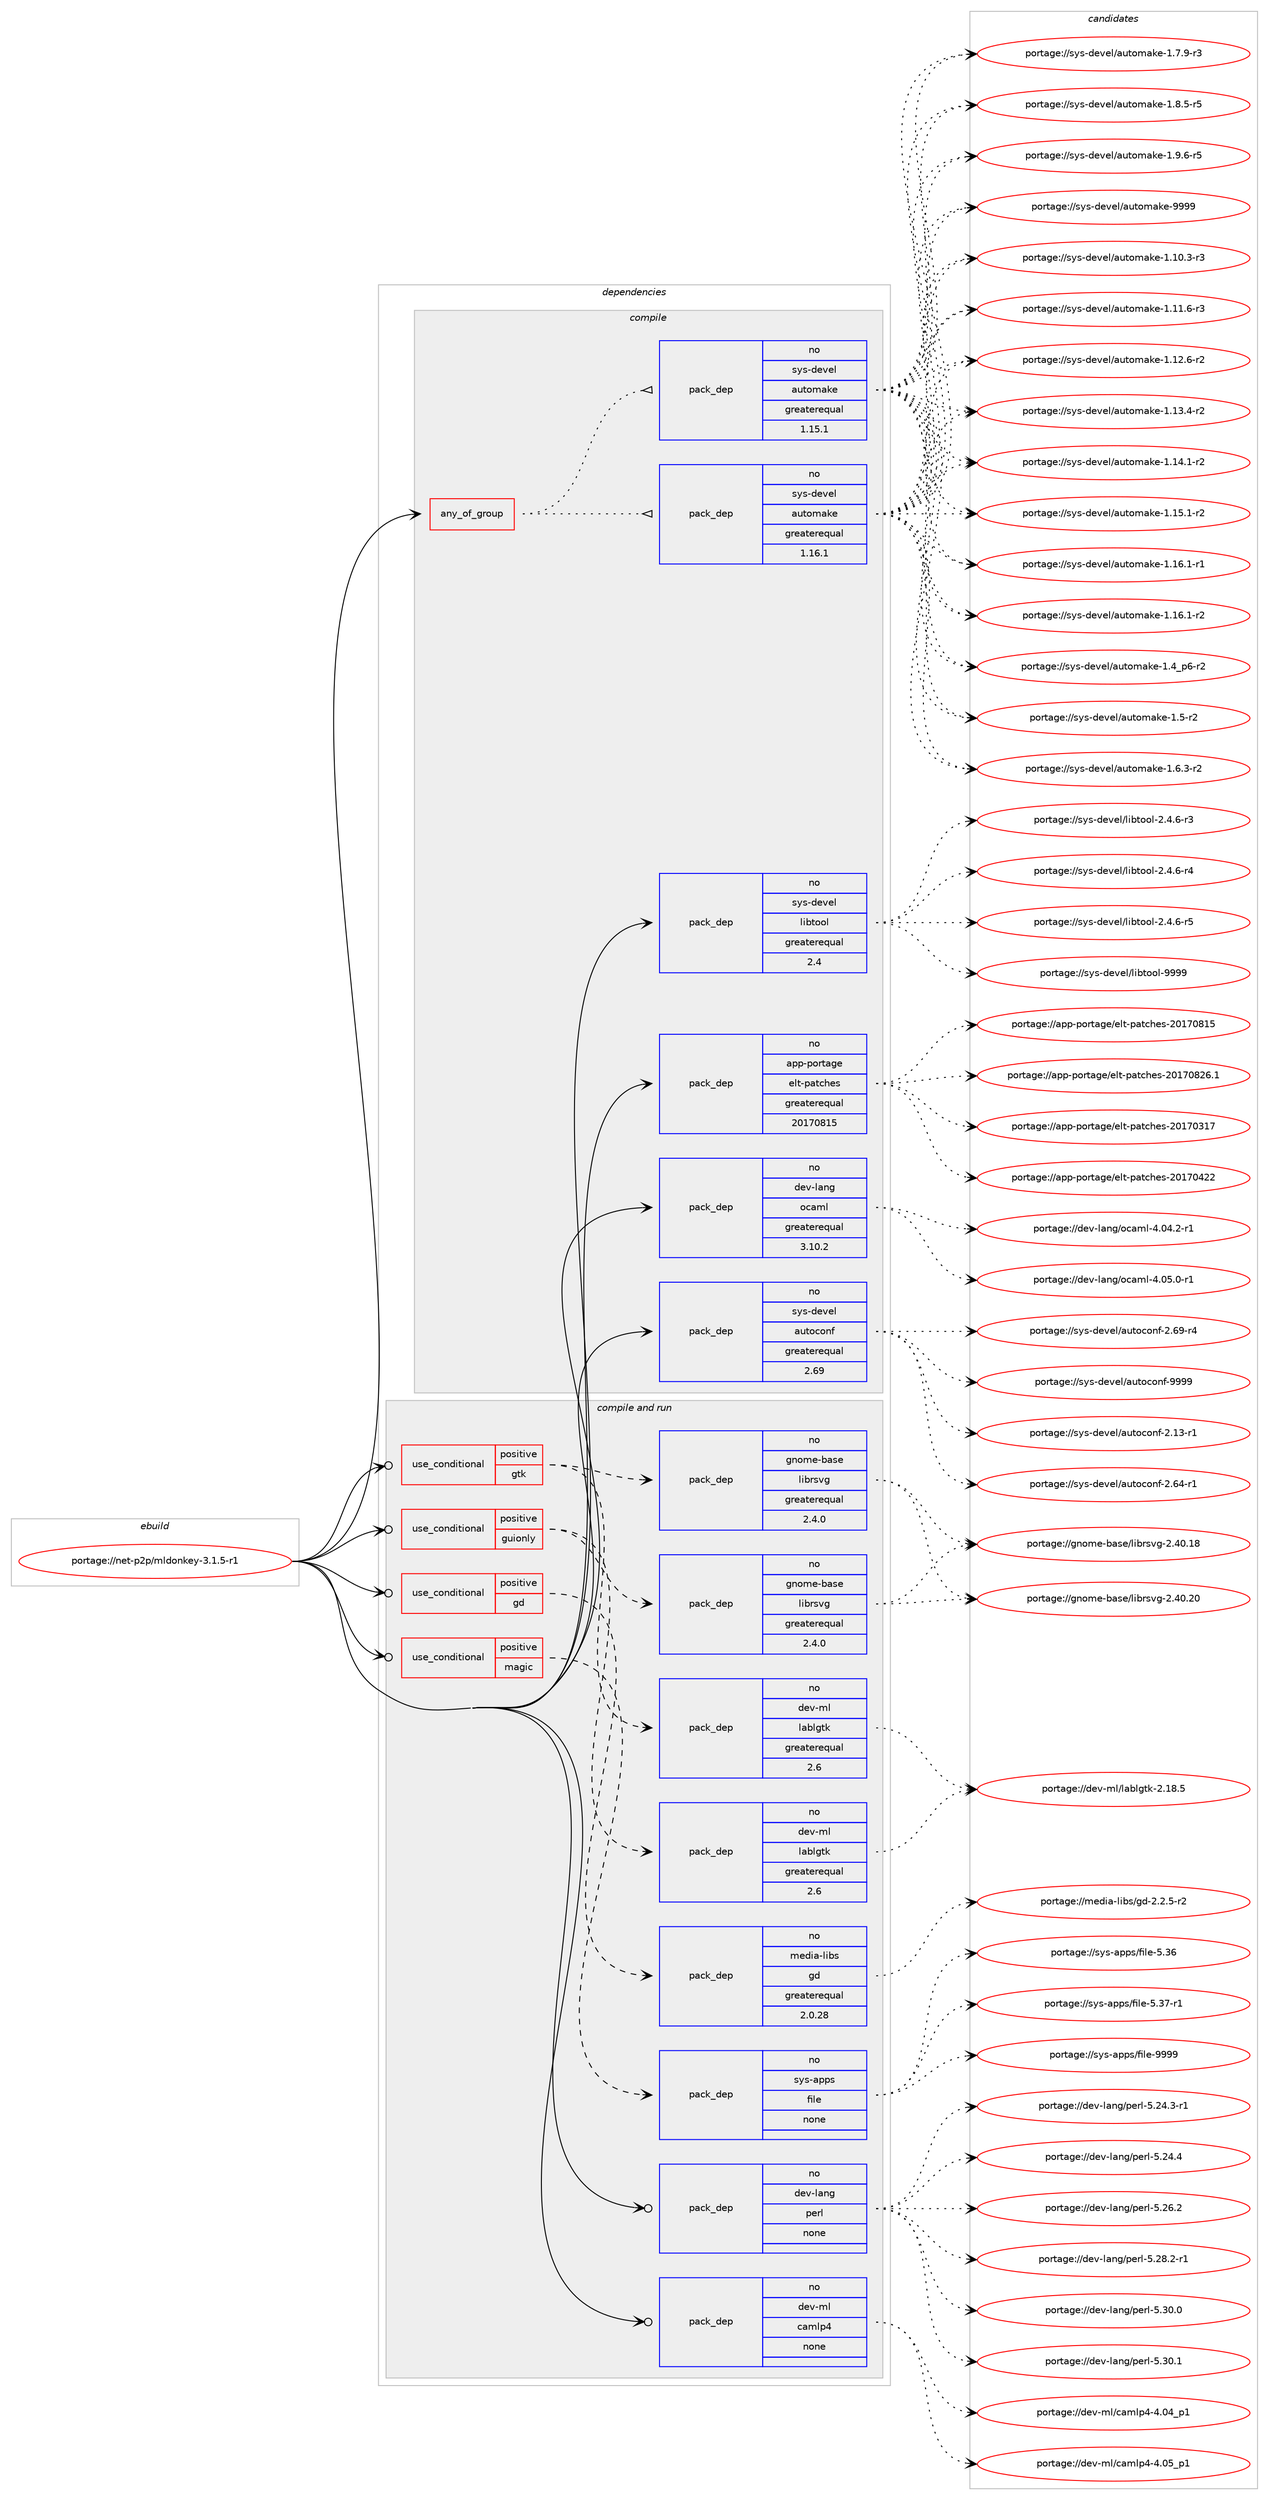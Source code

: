 digraph prolog {

# *************
# Graph options
# *************

newrank=true;
concentrate=true;
compound=true;
graph [rankdir=LR,fontname=Helvetica,fontsize=10,ranksep=1.5];#, ranksep=2.5, nodesep=0.2];
edge  [arrowhead=vee];
node  [fontname=Helvetica,fontsize=10];

# **********
# The ebuild
# **********

subgraph cluster_leftcol {
color=gray;
rank=same;
label=<<i>ebuild</i>>;
id [label="portage://net-p2p/mldonkey-3.1.5-r1", color=red, width=4, href="../net-p2p/mldonkey-3.1.5-r1.svg"];
}

# ****************
# The dependencies
# ****************

subgraph cluster_midcol {
color=gray;
label=<<i>dependencies</i>>;
subgraph cluster_compile {
fillcolor="#eeeeee";
style=filled;
label=<<i>compile</i>>;
subgraph any6117 {
dependency373327 [label=<<TABLE BORDER="0" CELLBORDER="1" CELLSPACING="0" CELLPADDING="4"><TR><TD CELLPADDING="10">any_of_group</TD></TR></TABLE>>, shape=none, color=red];subgraph pack273741 {
dependency373328 [label=<<TABLE BORDER="0" CELLBORDER="1" CELLSPACING="0" CELLPADDING="4" WIDTH="220"><TR><TD ROWSPAN="6" CELLPADDING="30">pack_dep</TD></TR><TR><TD WIDTH="110">no</TD></TR><TR><TD>sys-devel</TD></TR><TR><TD>automake</TD></TR><TR><TD>greaterequal</TD></TR><TR><TD>1.16.1</TD></TR></TABLE>>, shape=none, color=blue];
}
dependency373327:e -> dependency373328:w [weight=20,style="dotted",arrowhead="oinv"];
subgraph pack273742 {
dependency373329 [label=<<TABLE BORDER="0" CELLBORDER="1" CELLSPACING="0" CELLPADDING="4" WIDTH="220"><TR><TD ROWSPAN="6" CELLPADDING="30">pack_dep</TD></TR><TR><TD WIDTH="110">no</TD></TR><TR><TD>sys-devel</TD></TR><TR><TD>automake</TD></TR><TR><TD>greaterequal</TD></TR><TR><TD>1.15.1</TD></TR></TABLE>>, shape=none, color=blue];
}
dependency373327:e -> dependency373329:w [weight=20,style="dotted",arrowhead="oinv"];
}
id:e -> dependency373327:w [weight=20,style="solid",arrowhead="vee"];
subgraph pack273743 {
dependency373330 [label=<<TABLE BORDER="0" CELLBORDER="1" CELLSPACING="0" CELLPADDING="4" WIDTH="220"><TR><TD ROWSPAN="6" CELLPADDING="30">pack_dep</TD></TR><TR><TD WIDTH="110">no</TD></TR><TR><TD>app-portage</TD></TR><TR><TD>elt-patches</TD></TR><TR><TD>greaterequal</TD></TR><TR><TD>20170815</TD></TR></TABLE>>, shape=none, color=blue];
}
id:e -> dependency373330:w [weight=20,style="solid",arrowhead="vee"];
subgraph pack273744 {
dependency373331 [label=<<TABLE BORDER="0" CELLBORDER="1" CELLSPACING="0" CELLPADDING="4" WIDTH="220"><TR><TD ROWSPAN="6" CELLPADDING="30">pack_dep</TD></TR><TR><TD WIDTH="110">no</TD></TR><TR><TD>dev-lang</TD></TR><TR><TD>ocaml</TD></TR><TR><TD>greaterequal</TD></TR><TR><TD>3.10.2</TD></TR></TABLE>>, shape=none, color=blue];
}
id:e -> dependency373331:w [weight=20,style="solid",arrowhead="vee"];
subgraph pack273745 {
dependency373332 [label=<<TABLE BORDER="0" CELLBORDER="1" CELLSPACING="0" CELLPADDING="4" WIDTH="220"><TR><TD ROWSPAN="6" CELLPADDING="30">pack_dep</TD></TR><TR><TD WIDTH="110">no</TD></TR><TR><TD>sys-devel</TD></TR><TR><TD>autoconf</TD></TR><TR><TD>greaterequal</TD></TR><TR><TD>2.69</TD></TR></TABLE>>, shape=none, color=blue];
}
id:e -> dependency373332:w [weight=20,style="solid",arrowhead="vee"];
subgraph pack273746 {
dependency373333 [label=<<TABLE BORDER="0" CELLBORDER="1" CELLSPACING="0" CELLPADDING="4" WIDTH="220"><TR><TD ROWSPAN="6" CELLPADDING="30">pack_dep</TD></TR><TR><TD WIDTH="110">no</TD></TR><TR><TD>sys-devel</TD></TR><TR><TD>libtool</TD></TR><TR><TD>greaterequal</TD></TR><TR><TD>2.4</TD></TR></TABLE>>, shape=none, color=blue];
}
id:e -> dependency373333:w [weight=20,style="solid",arrowhead="vee"];
}
subgraph cluster_compileandrun {
fillcolor="#eeeeee";
style=filled;
label=<<i>compile and run</i>>;
subgraph cond93276 {
dependency373334 [label=<<TABLE BORDER="0" CELLBORDER="1" CELLSPACING="0" CELLPADDING="4"><TR><TD ROWSPAN="3" CELLPADDING="10">use_conditional</TD></TR><TR><TD>positive</TD></TR><TR><TD>gd</TD></TR></TABLE>>, shape=none, color=red];
subgraph pack273747 {
dependency373335 [label=<<TABLE BORDER="0" CELLBORDER="1" CELLSPACING="0" CELLPADDING="4" WIDTH="220"><TR><TD ROWSPAN="6" CELLPADDING="30">pack_dep</TD></TR><TR><TD WIDTH="110">no</TD></TR><TR><TD>media-libs</TD></TR><TR><TD>gd</TD></TR><TR><TD>greaterequal</TD></TR><TR><TD>2.0.28</TD></TR></TABLE>>, shape=none, color=blue];
}
dependency373334:e -> dependency373335:w [weight=20,style="dashed",arrowhead="vee"];
}
id:e -> dependency373334:w [weight=20,style="solid",arrowhead="odotvee"];
subgraph cond93277 {
dependency373336 [label=<<TABLE BORDER="0" CELLBORDER="1" CELLSPACING="0" CELLPADDING="4"><TR><TD ROWSPAN="3" CELLPADDING="10">use_conditional</TD></TR><TR><TD>positive</TD></TR><TR><TD>gtk</TD></TR></TABLE>>, shape=none, color=red];
subgraph pack273748 {
dependency373337 [label=<<TABLE BORDER="0" CELLBORDER="1" CELLSPACING="0" CELLPADDING="4" WIDTH="220"><TR><TD ROWSPAN="6" CELLPADDING="30">pack_dep</TD></TR><TR><TD WIDTH="110">no</TD></TR><TR><TD>gnome-base</TD></TR><TR><TD>librsvg</TD></TR><TR><TD>greaterequal</TD></TR><TR><TD>2.4.0</TD></TR></TABLE>>, shape=none, color=blue];
}
dependency373336:e -> dependency373337:w [weight=20,style="dashed",arrowhead="vee"];
subgraph pack273749 {
dependency373338 [label=<<TABLE BORDER="0" CELLBORDER="1" CELLSPACING="0" CELLPADDING="4" WIDTH="220"><TR><TD ROWSPAN="6" CELLPADDING="30">pack_dep</TD></TR><TR><TD WIDTH="110">no</TD></TR><TR><TD>dev-ml</TD></TR><TR><TD>lablgtk</TD></TR><TR><TD>greaterequal</TD></TR><TR><TD>2.6</TD></TR></TABLE>>, shape=none, color=blue];
}
dependency373336:e -> dependency373338:w [weight=20,style="dashed",arrowhead="vee"];
}
id:e -> dependency373336:w [weight=20,style="solid",arrowhead="odotvee"];
subgraph cond93278 {
dependency373339 [label=<<TABLE BORDER="0" CELLBORDER="1" CELLSPACING="0" CELLPADDING="4"><TR><TD ROWSPAN="3" CELLPADDING="10">use_conditional</TD></TR><TR><TD>positive</TD></TR><TR><TD>guionly</TD></TR></TABLE>>, shape=none, color=red];
subgraph pack273750 {
dependency373340 [label=<<TABLE BORDER="0" CELLBORDER="1" CELLSPACING="0" CELLPADDING="4" WIDTH="220"><TR><TD ROWSPAN="6" CELLPADDING="30">pack_dep</TD></TR><TR><TD WIDTH="110">no</TD></TR><TR><TD>gnome-base</TD></TR><TR><TD>librsvg</TD></TR><TR><TD>greaterequal</TD></TR><TR><TD>2.4.0</TD></TR></TABLE>>, shape=none, color=blue];
}
dependency373339:e -> dependency373340:w [weight=20,style="dashed",arrowhead="vee"];
subgraph pack273751 {
dependency373341 [label=<<TABLE BORDER="0" CELLBORDER="1" CELLSPACING="0" CELLPADDING="4" WIDTH="220"><TR><TD ROWSPAN="6" CELLPADDING="30">pack_dep</TD></TR><TR><TD WIDTH="110">no</TD></TR><TR><TD>dev-ml</TD></TR><TR><TD>lablgtk</TD></TR><TR><TD>greaterequal</TD></TR><TR><TD>2.6</TD></TR></TABLE>>, shape=none, color=blue];
}
dependency373339:e -> dependency373341:w [weight=20,style="dashed",arrowhead="vee"];
}
id:e -> dependency373339:w [weight=20,style="solid",arrowhead="odotvee"];
subgraph cond93279 {
dependency373342 [label=<<TABLE BORDER="0" CELLBORDER="1" CELLSPACING="0" CELLPADDING="4"><TR><TD ROWSPAN="3" CELLPADDING="10">use_conditional</TD></TR><TR><TD>positive</TD></TR><TR><TD>magic</TD></TR></TABLE>>, shape=none, color=red];
subgraph pack273752 {
dependency373343 [label=<<TABLE BORDER="0" CELLBORDER="1" CELLSPACING="0" CELLPADDING="4" WIDTH="220"><TR><TD ROWSPAN="6" CELLPADDING="30">pack_dep</TD></TR><TR><TD WIDTH="110">no</TD></TR><TR><TD>sys-apps</TD></TR><TR><TD>file</TD></TR><TR><TD>none</TD></TR><TR><TD></TD></TR></TABLE>>, shape=none, color=blue];
}
dependency373342:e -> dependency373343:w [weight=20,style="dashed",arrowhead="vee"];
}
id:e -> dependency373342:w [weight=20,style="solid",arrowhead="odotvee"];
subgraph pack273753 {
dependency373344 [label=<<TABLE BORDER="0" CELLBORDER="1" CELLSPACING="0" CELLPADDING="4" WIDTH="220"><TR><TD ROWSPAN="6" CELLPADDING="30">pack_dep</TD></TR><TR><TD WIDTH="110">no</TD></TR><TR><TD>dev-lang</TD></TR><TR><TD>perl</TD></TR><TR><TD>none</TD></TR><TR><TD></TD></TR></TABLE>>, shape=none, color=blue];
}
id:e -> dependency373344:w [weight=20,style="solid",arrowhead="odotvee"];
subgraph pack273754 {
dependency373345 [label=<<TABLE BORDER="0" CELLBORDER="1" CELLSPACING="0" CELLPADDING="4" WIDTH="220"><TR><TD ROWSPAN="6" CELLPADDING="30">pack_dep</TD></TR><TR><TD WIDTH="110">no</TD></TR><TR><TD>dev-ml</TD></TR><TR><TD>camlp4</TD></TR><TR><TD>none</TD></TR><TR><TD></TD></TR></TABLE>>, shape=none, color=blue];
}
id:e -> dependency373345:w [weight=20,style="solid",arrowhead="odotvee"];
}
subgraph cluster_run {
fillcolor="#eeeeee";
style=filled;
label=<<i>run</i>>;
}
}

# **************
# The candidates
# **************

subgraph cluster_choices {
rank=same;
color=gray;
label=<<i>candidates</i>>;

subgraph choice273741 {
color=black;
nodesep=1;
choiceportage11512111545100101118101108479711711611110997107101454946494846514511451 [label="portage://sys-devel/automake-1.10.3-r3", color=red, width=4,href="../sys-devel/automake-1.10.3-r3.svg"];
choiceportage11512111545100101118101108479711711611110997107101454946494946544511451 [label="portage://sys-devel/automake-1.11.6-r3", color=red, width=4,href="../sys-devel/automake-1.11.6-r3.svg"];
choiceportage11512111545100101118101108479711711611110997107101454946495046544511450 [label="portage://sys-devel/automake-1.12.6-r2", color=red, width=4,href="../sys-devel/automake-1.12.6-r2.svg"];
choiceportage11512111545100101118101108479711711611110997107101454946495146524511450 [label="portage://sys-devel/automake-1.13.4-r2", color=red, width=4,href="../sys-devel/automake-1.13.4-r2.svg"];
choiceportage11512111545100101118101108479711711611110997107101454946495246494511450 [label="portage://sys-devel/automake-1.14.1-r2", color=red, width=4,href="../sys-devel/automake-1.14.1-r2.svg"];
choiceportage11512111545100101118101108479711711611110997107101454946495346494511450 [label="portage://sys-devel/automake-1.15.1-r2", color=red, width=4,href="../sys-devel/automake-1.15.1-r2.svg"];
choiceportage11512111545100101118101108479711711611110997107101454946495446494511449 [label="portage://sys-devel/automake-1.16.1-r1", color=red, width=4,href="../sys-devel/automake-1.16.1-r1.svg"];
choiceportage11512111545100101118101108479711711611110997107101454946495446494511450 [label="portage://sys-devel/automake-1.16.1-r2", color=red, width=4,href="../sys-devel/automake-1.16.1-r2.svg"];
choiceportage115121115451001011181011084797117116111109971071014549465295112544511450 [label="portage://sys-devel/automake-1.4_p6-r2", color=red, width=4,href="../sys-devel/automake-1.4_p6-r2.svg"];
choiceportage11512111545100101118101108479711711611110997107101454946534511450 [label="portage://sys-devel/automake-1.5-r2", color=red, width=4,href="../sys-devel/automake-1.5-r2.svg"];
choiceportage115121115451001011181011084797117116111109971071014549465446514511450 [label="portage://sys-devel/automake-1.6.3-r2", color=red, width=4,href="../sys-devel/automake-1.6.3-r2.svg"];
choiceportage115121115451001011181011084797117116111109971071014549465546574511451 [label="portage://sys-devel/automake-1.7.9-r3", color=red, width=4,href="../sys-devel/automake-1.7.9-r3.svg"];
choiceportage115121115451001011181011084797117116111109971071014549465646534511453 [label="portage://sys-devel/automake-1.8.5-r5", color=red, width=4,href="../sys-devel/automake-1.8.5-r5.svg"];
choiceportage115121115451001011181011084797117116111109971071014549465746544511453 [label="portage://sys-devel/automake-1.9.6-r5", color=red, width=4,href="../sys-devel/automake-1.9.6-r5.svg"];
choiceportage115121115451001011181011084797117116111109971071014557575757 [label="portage://sys-devel/automake-9999", color=red, width=4,href="../sys-devel/automake-9999.svg"];
dependency373328:e -> choiceportage11512111545100101118101108479711711611110997107101454946494846514511451:w [style=dotted,weight="100"];
dependency373328:e -> choiceportage11512111545100101118101108479711711611110997107101454946494946544511451:w [style=dotted,weight="100"];
dependency373328:e -> choiceportage11512111545100101118101108479711711611110997107101454946495046544511450:w [style=dotted,weight="100"];
dependency373328:e -> choiceportage11512111545100101118101108479711711611110997107101454946495146524511450:w [style=dotted,weight="100"];
dependency373328:e -> choiceportage11512111545100101118101108479711711611110997107101454946495246494511450:w [style=dotted,weight="100"];
dependency373328:e -> choiceportage11512111545100101118101108479711711611110997107101454946495346494511450:w [style=dotted,weight="100"];
dependency373328:e -> choiceportage11512111545100101118101108479711711611110997107101454946495446494511449:w [style=dotted,weight="100"];
dependency373328:e -> choiceportage11512111545100101118101108479711711611110997107101454946495446494511450:w [style=dotted,weight="100"];
dependency373328:e -> choiceportage115121115451001011181011084797117116111109971071014549465295112544511450:w [style=dotted,weight="100"];
dependency373328:e -> choiceportage11512111545100101118101108479711711611110997107101454946534511450:w [style=dotted,weight="100"];
dependency373328:e -> choiceportage115121115451001011181011084797117116111109971071014549465446514511450:w [style=dotted,weight="100"];
dependency373328:e -> choiceportage115121115451001011181011084797117116111109971071014549465546574511451:w [style=dotted,weight="100"];
dependency373328:e -> choiceportage115121115451001011181011084797117116111109971071014549465646534511453:w [style=dotted,weight="100"];
dependency373328:e -> choiceportage115121115451001011181011084797117116111109971071014549465746544511453:w [style=dotted,weight="100"];
dependency373328:e -> choiceportage115121115451001011181011084797117116111109971071014557575757:w [style=dotted,weight="100"];
}
subgraph choice273742 {
color=black;
nodesep=1;
choiceportage11512111545100101118101108479711711611110997107101454946494846514511451 [label="portage://sys-devel/automake-1.10.3-r3", color=red, width=4,href="../sys-devel/automake-1.10.3-r3.svg"];
choiceportage11512111545100101118101108479711711611110997107101454946494946544511451 [label="portage://sys-devel/automake-1.11.6-r3", color=red, width=4,href="../sys-devel/automake-1.11.6-r3.svg"];
choiceportage11512111545100101118101108479711711611110997107101454946495046544511450 [label="portage://sys-devel/automake-1.12.6-r2", color=red, width=4,href="../sys-devel/automake-1.12.6-r2.svg"];
choiceportage11512111545100101118101108479711711611110997107101454946495146524511450 [label="portage://sys-devel/automake-1.13.4-r2", color=red, width=4,href="../sys-devel/automake-1.13.4-r2.svg"];
choiceportage11512111545100101118101108479711711611110997107101454946495246494511450 [label="portage://sys-devel/automake-1.14.1-r2", color=red, width=4,href="../sys-devel/automake-1.14.1-r2.svg"];
choiceportage11512111545100101118101108479711711611110997107101454946495346494511450 [label="portage://sys-devel/automake-1.15.1-r2", color=red, width=4,href="../sys-devel/automake-1.15.1-r2.svg"];
choiceportage11512111545100101118101108479711711611110997107101454946495446494511449 [label="portage://sys-devel/automake-1.16.1-r1", color=red, width=4,href="../sys-devel/automake-1.16.1-r1.svg"];
choiceportage11512111545100101118101108479711711611110997107101454946495446494511450 [label="portage://sys-devel/automake-1.16.1-r2", color=red, width=4,href="../sys-devel/automake-1.16.1-r2.svg"];
choiceportage115121115451001011181011084797117116111109971071014549465295112544511450 [label="portage://sys-devel/automake-1.4_p6-r2", color=red, width=4,href="../sys-devel/automake-1.4_p6-r2.svg"];
choiceportage11512111545100101118101108479711711611110997107101454946534511450 [label="portage://sys-devel/automake-1.5-r2", color=red, width=4,href="../sys-devel/automake-1.5-r2.svg"];
choiceportage115121115451001011181011084797117116111109971071014549465446514511450 [label="portage://sys-devel/automake-1.6.3-r2", color=red, width=4,href="../sys-devel/automake-1.6.3-r2.svg"];
choiceportage115121115451001011181011084797117116111109971071014549465546574511451 [label="portage://sys-devel/automake-1.7.9-r3", color=red, width=4,href="../sys-devel/automake-1.7.9-r3.svg"];
choiceportage115121115451001011181011084797117116111109971071014549465646534511453 [label="portage://sys-devel/automake-1.8.5-r5", color=red, width=4,href="../sys-devel/automake-1.8.5-r5.svg"];
choiceportage115121115451001011181011084797117116111109971071014549465746544511453 [label="portage://sys-devel/automake-1.9.6-r5", color=red, width=4,href="../sys-devel/automake-1.9.6-r5.svg"];
choiceportage115121115451001011181011084797117116111109971071014557575757 [label="portage://sys-devel/automake-9999", color=red, width=4,href="../sys-devel/automake-9999.svg"];
dependency373329:e -> choiceportage11512111545100101118101108479711711611110997107101454946494846514511451:w [style=dotted,weight="100"];
dependency373329:e -> choiceportage11512111545100101118101108479711711611110997107101454946494946544511451:w [style=dotted,weight="100"];
dependency373329:e -> choiceportage11512111545100101118101108479711711611110997107101454946495046544511450:w [style=dotted,weight="100"];
dependency373329:e -> choiceportage11512111545100101118101108479711711611110997107101454946495146524511450:w [style=dotted,weight="100"];
dependency373329:e -> choiceportage11512111545100101118101108479711711611110997107101454946495246494511450:w [style=dotted,weight="100"];
dependency373329:e -> choiceportage11512111545100101118101108479711711611110997107101454946495346494511450:w [style=dotted,weight="100"];
dependency373329:e -> choiceportage11512111545100101118101108479711711611110997107101454946495446494511449:w [style=dotted,weight="100"];
dependency373329:e -> choiceportage11512111545100101118101108479711711611110997107101454946495446494511450:w [style=dotted,weight="100"];
dependency373329:e -> choiceportage115121115451001011181011084797117116111109971071014549465295112544511450:w [style=dotted,weight="100"];
dependency373329:e -> choiceportage11512111545100101118101108479711711611110997107101454946534511450:w [style=dotted,weight="100"];
dependency373329:e -> choiceportage115121115451001011181011084797117116111109971071014549465446514511450:w [style=dotted,weight="100"];
dependency373329:e -> choiceportage115121115451001011181011084797117116111109971071014549465546574511451:w [style=dotted,weight="100"];
dependency373329:e -> choiceportage115121115451001011181011084797117116111109971071014549465646534511453:w [style=dotted,weight="100"];
dependency373329:e -> choiceportage115121115451001011181011084797117116111109971071014549465746544511453:w [style=dotted,weight="100"];
dependency373329:e -> choiceportage115121115451001011181011084797117116111109971071014557575757:w [style=dotted,weight="100"];
}
subgraph choice273743 {
color=black;
nodesep=1;
choiceportage97112112451121111141169710310147101108116451129711699104101115455048495548514955 [label="portage://app-portage/elt-patches-20170317", color=red, width=4,href="../app-portage/elt-patches-20170317.svg"];
choiceportage97112112451121111141169710310147101108116451129711699104101115455048495548525050 [label="portage://app-portage/elt-patches-20170422", color=red, width=4,href="../app-portage/elt-patches-20170422.svg"];
choiceportage97112112451121111141169710310147101108116451129711699104101115455048495548564953 [label="portage://app-portage/elt-patches-20170815", color=red, width=4,href="../app-portage/elt-patches-20170815.svg"];
choiceportage971121124511211111411697103101471011081164511297116991041011154550484955485650544649 [label="portage://app-portage/elt-patches-20170826.1", color=red, width=4,href="../app-portage/elt-patches-20170826.1.svg"];
dependency373330:e -> choiceportage97112112451121111141169710310147101108116451129711699104101115455048495548514955:w [style=dotted,weight="100"];
dependency373330:e -> choiceportage97112112451121111141169710310147101108116451129711699104101115455048495548525050:w [style=dotted,weight="100"];
dependency373330:e -> choiceportage97112112451121111141169710310147101108116451129711699104101115455048495548564953:w [style=dotted,weight="100"];
dependency373330:e -> choiceportage971121124511211111411697103101471011081164511297116991041011154550484955485650544649:w [style=dotted,weight="100"];
}
subgraph choice273744 {
color=black;
nodesep=1;
choiceportage1001011184510897110103471119997109108455246485246504511449 [label="portage://dev-lang/ocaml-4.04.2-r1", color=red, width=4,href="../dev-lang/ocaml-4.04.2-r1.svg"];
choiceportage1001011184510897110103471119997109108455246485346484511449 [label="portage://dev-lang/ocaml-4.05.0-r1", color=red, width=4,href="../dev-lang/ocaml-4.05.0-r1.svg"];
dependency373331:e -> choiceportage1001011184510897110103471119997109108455246485246504511449:w [style=dotted,weight="100"];
dependency373331:e -> choiceportage1001011184510897110103471119997109108455246485346484511449:w [style=dotted,weight="100"];
}
subgraph choice273745 {
color=black;
nodesep=1;
choiceportage1151211154510010111810110847971171161119911111010245504649514511449 [label="portage://sys-devel/autoconf-2.13-r1", color=red, width=4,href="../sys-devel/autoconf-2.13-r1.svg"];
choiceportage1151211154510010111810110847971171161119911111010245504654524511449 [label="portage://sys-devel/autoconf-2.64-r1", color=red, width=4,href="../sys-devel/autoconf-2.64-r1.svg"];
choiceportage1151211154510010111810110847971171161119911111010245504654574511452 [label="portage://sys-devel/autoconf-2.69-r4", color=red, width=4,href="../sys-devel/autoconf-2.69-r4.svg"];
choiceportage115121115451001011181011084797117116111991111101024557575757 [label="portage://sys-devel/autoconf-9999", color=red, width=4,href="../sys-devel/autoconf-9999.svg"];
dependency373332:e -> choiceportage1151211154510010111810110847971171161119911111010245504649514511449:w [style=dotted,weight="100"];
dependency373332:e -> choiceportage1151211154510010111810110847971171161119911111010245504654524511449:w [style=dotted,weight="100"];
dependency373332:e -> choiceportage1151211154510010111810110847971171161119911111010245504654574511452:w [style=dotted,weight="100"];
dependency373332:e -> choiceportage115121115451001011181011084797117116111991111101024557575757:w [style=dotted,weight="100"];
}
subgraph choice273746 {
color=black;
nodesep=1;
choiceportage1151211154510010111810110847108105981161111111084550465246544511451 [label="portage://sys-devel/libtool-2.4.6-r3", color=red, width=4,href="../sys-devel/libtool-2.4.6-r3.svg"];
choiceportage1151211154510010111810110847108105981161111111084550465246544511452 [label="portage://sys-devel/libtool-2.4.6-r4", color=red, width=4,href="../sys-devel/libtool-2.4.6-r4.svg"];
choiceportage1151211154510010111810110847108105981161111111084550465246544511453 [label="portage://sys-devel/libtool-2.4.6-r5", color=red, width=4,href="../sys-devel/libtool-2.4.6-r5.svg"];
choiceportage1151211154510010111810110847108105981161111111084557575757 [label="portage://sys-devel/libtool-9999", color=red, width=4,href="../sys-devel/libtool-9999.svg"];
dependency373333:e -> choiceportage1151211154510010111810110847108105981161111111084550465246544511451:w [style=dotted,weight="100"];
dependency373333:e -> choiceportage1151211154510010111810110847108105981161111111084550465246544511452:w [style=dotted,weight="100"];
dependency373333:e -> choiceportage1151211154510010111810110847108105981161111111084550465246544511453:w [style=dotted,weight="100"];
dependency373333:e -> choiceportage1151211154510010111810110847108105981161111111084557575757:w [style=dotted,weight="100"];
}
subgraph choice273747 {
color=black;
nodesep=1;
choiceportage109101100105974510810598115471031004550465046534511450 [label="portage://media-libs/gd-2.2.5-r2", color=red, width=4,href="../media-libs/gd-2.2.5-r2.svg"];
dependency373335:e -> choiceportage109101100105974510810598115471031004550465046534511450:w [style=dotted,weight="100"];
}
subgraph choice273748 {
color=black;
nodesep=1;
choiceportage10311011110910145989711510147108105981141151181034550465248464956 [label="portage://gnome-base/librsvg-2.40.18", color=red, width=4,href="../gnome-base/librsvg-2.40.18.svg"];
choiceportage10311011110910145989711510147108105981141151181034550465248465048 [label="portage://gnome-base/librsvg-2.40.20", color=red, width=4,href="../gnome-base/librsvg-2.40.20.svg"];
dependency373337:e -> choiceportage10311011110910145989711510147108105981141151181034550465248464956:w [style=dotted,weight="100"];
dependency373337:e -> choiceportage10311011110910145989711510147108105981141151181034550465248465048:w [style=dotted,weight="100"];
}
subgraph choice273749 {
color=black;
nodesep=1;
choiceportage1001011184510910847108979810810311610745504649564653 [label="portage://dev-ml/lablgtk-2.18.5", color=red, width=4,href="../dev-ml/lablgtk-2.18.5.svg"];
dependency373338:e -> choiceportage1001011184510910847108979810810311610745504649564653:w [style=dotted,weight="100"];
}
subgraph choice273750 {
color=black;
nodesep=1;
choiceportage10311011110910145989711510147108105981141151181034550465248464956 [label="portage://gnome-base/librsvg-2.40.18", color=red, width=4,href="../gnome-base/librsvg-2.40.18.svg"];
choiceportage10311011110910145989711510147108105981141151181034550465248465048 [label="portage://gnome-base/librsvg-2.40.20", color=red, width=4,href="../gnome-base/librsvg-2.40.20.svg"];
dependency373340:e -> choiceportage10311011110910145989711510147108105981141151181034550465248464956:w [style=dotted,weight="100"];
dependency373340:e -> choiceportage10311011110910145989711510147108105981141151181034550465248465048:w [style=dotted,weight="100"];
}
subgraph choice273751 {
color=black;
nodesep=1;
choiceportage1001011184510910847108979810810311610745504649564653 [label="portage://dev-ml/lablgtk-2.18.5", color=red, width=4,href="../dev-ml/lablgtk-2.18.5.svg"];
dependency373341:e -> choiceportage1001011184510910847108979810810311610745504649564653:w [style=dotted,weight="100"];
}
subgraph choice273752 {
color=black;
nodesep=1;
choiceportage1151211154597112112115471021051081014553465154 [label="portage://sys-apps/file-5.36", color=red, width=4,href="../sys-apps/file-5.36.svg"];
choiceportage11512111545971121121154710210510810145534651554511449 [label="portage://sys-apps/file-5.37-r1", color=red, width=4,href="../sys-apps/file-5.37-r1.svg"];
choiceportage1151211154597112112115471021051081014557575757 [label="portage://sys-apps/file-9999", color=red, width=4,href="../sys-apps/file-9999.svg"];
dependency373343:e -> choiceportage1151211154597112112115471021051081014553465154:w [style=dotted,weight="100"];
dependency373343:e -> choiceportage11512111545971121121154710210510810145534651554511449:w [style=dotted,weight="100"];
dependency373343:e -> choiceportage1151211154597112112115471021051081014557575757:w [style=dotted,weight="100"];
}
subgraph choice273753 {
color=black;
nodesep=1;
choiceportage100101118451089711010347112101114108455346505246514511449 [label="portage://dev-lang/perl-5.24.3-r1", color=red, width=4,href="../dev-lang/perl-5.24.3-r1.svg"];
choiceportage10010111845108971101034711210111410845534650524652 [label="portage://dev-lang/perl-5.24.4", color=red, width=4,href="../dev-lang/perl-5.24.4.svg"];
choiceportage10010111845108971101034711210111410845534650544650 [label="portage://dev-lang/perl-5.26.2", color=red, width=4,href="../dev-lang/perl-5.26.2.svg"];
choiceportage100101118451089711010347112101114108455346505646504511449 [label="portage://dev-lang/perl-5.28.2-r1", color=red, width=4,href="../dev-lang/perl-5.28.2-r1.svg"];
choiceportage10010111845108971101034711210111410845534651484648 [label="portage://dev-lang/perl-5.30.0", color=red, width=4,href="../dev-lang/perl-5.30.0.svg"];
choiceportage10010111845108971101034711210111410845534651484649 [label="portage://dev-lang/perl-5.30.1", color=red, width=4,href="../dev-lang/perl-5.30.1.svg"];
dependency373344:e -> choiceportage100101118451089711010347112101114108455346505246514511449:w [style=dotted,weight="100"];
dependency373344:e -> choiceportage10010111845108971101034711210111410845534650524652:w [style=dotted,weight="100"];
dependency373344:e -> choiceportage10010111845108971101034711210111410845534650544650:w [style=dotted,weight="100"];
dependency373344:e -> choiceportage100101118451089711010347112101114108455346505646504511449:w [style=dotted,weight="100"];
dependency373344:e -> choiceportage10010111845108971101034711210111410845534651484648:w [style=dotted,weight="100"];
dependency373344:e -> choiceportage10010111845108971101034711210111410845534651484649:w [style=dotted,weight="100"];
}
subgraph choice273754 {
color=black;
nodesep=1;
choiceportage100101118451091084799971091081125245524648529511249 [label="portage://dev-ml/camlp4-4.04_p1", color=red, width=4,href="../dev-ml/camlp4-4.04_p1.svg"];
choiceportage100101118451091084799971091081125245524648539511249 [label="portage://dev-ml/camlp4-4.05_p1", color=red, width=4,href="../dev-ml/camlp4-4.05_p1.svg"];
dependency373345:e -> choiceportage100101118451091084799971091081125245524648529511249:w [style=dotted,weight="100"];
dependency373345:e -> choiceportage100101118451091084799971091081125245524648539511249:w [style=dotted,weight="100"];
}
}

}
